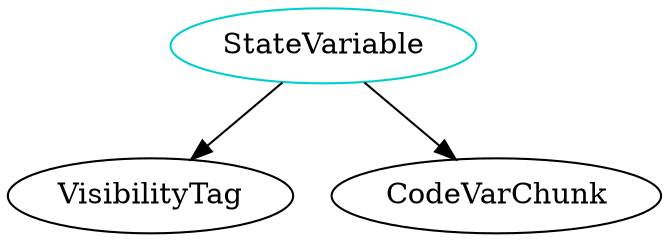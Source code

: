 digraph statevariable{
StateVariable	[shape=oval, color=cyan3, label="StateVariable"];
StateVariable -> VisibilityTag;
StateVariable -> CodeVarChunk;
}
